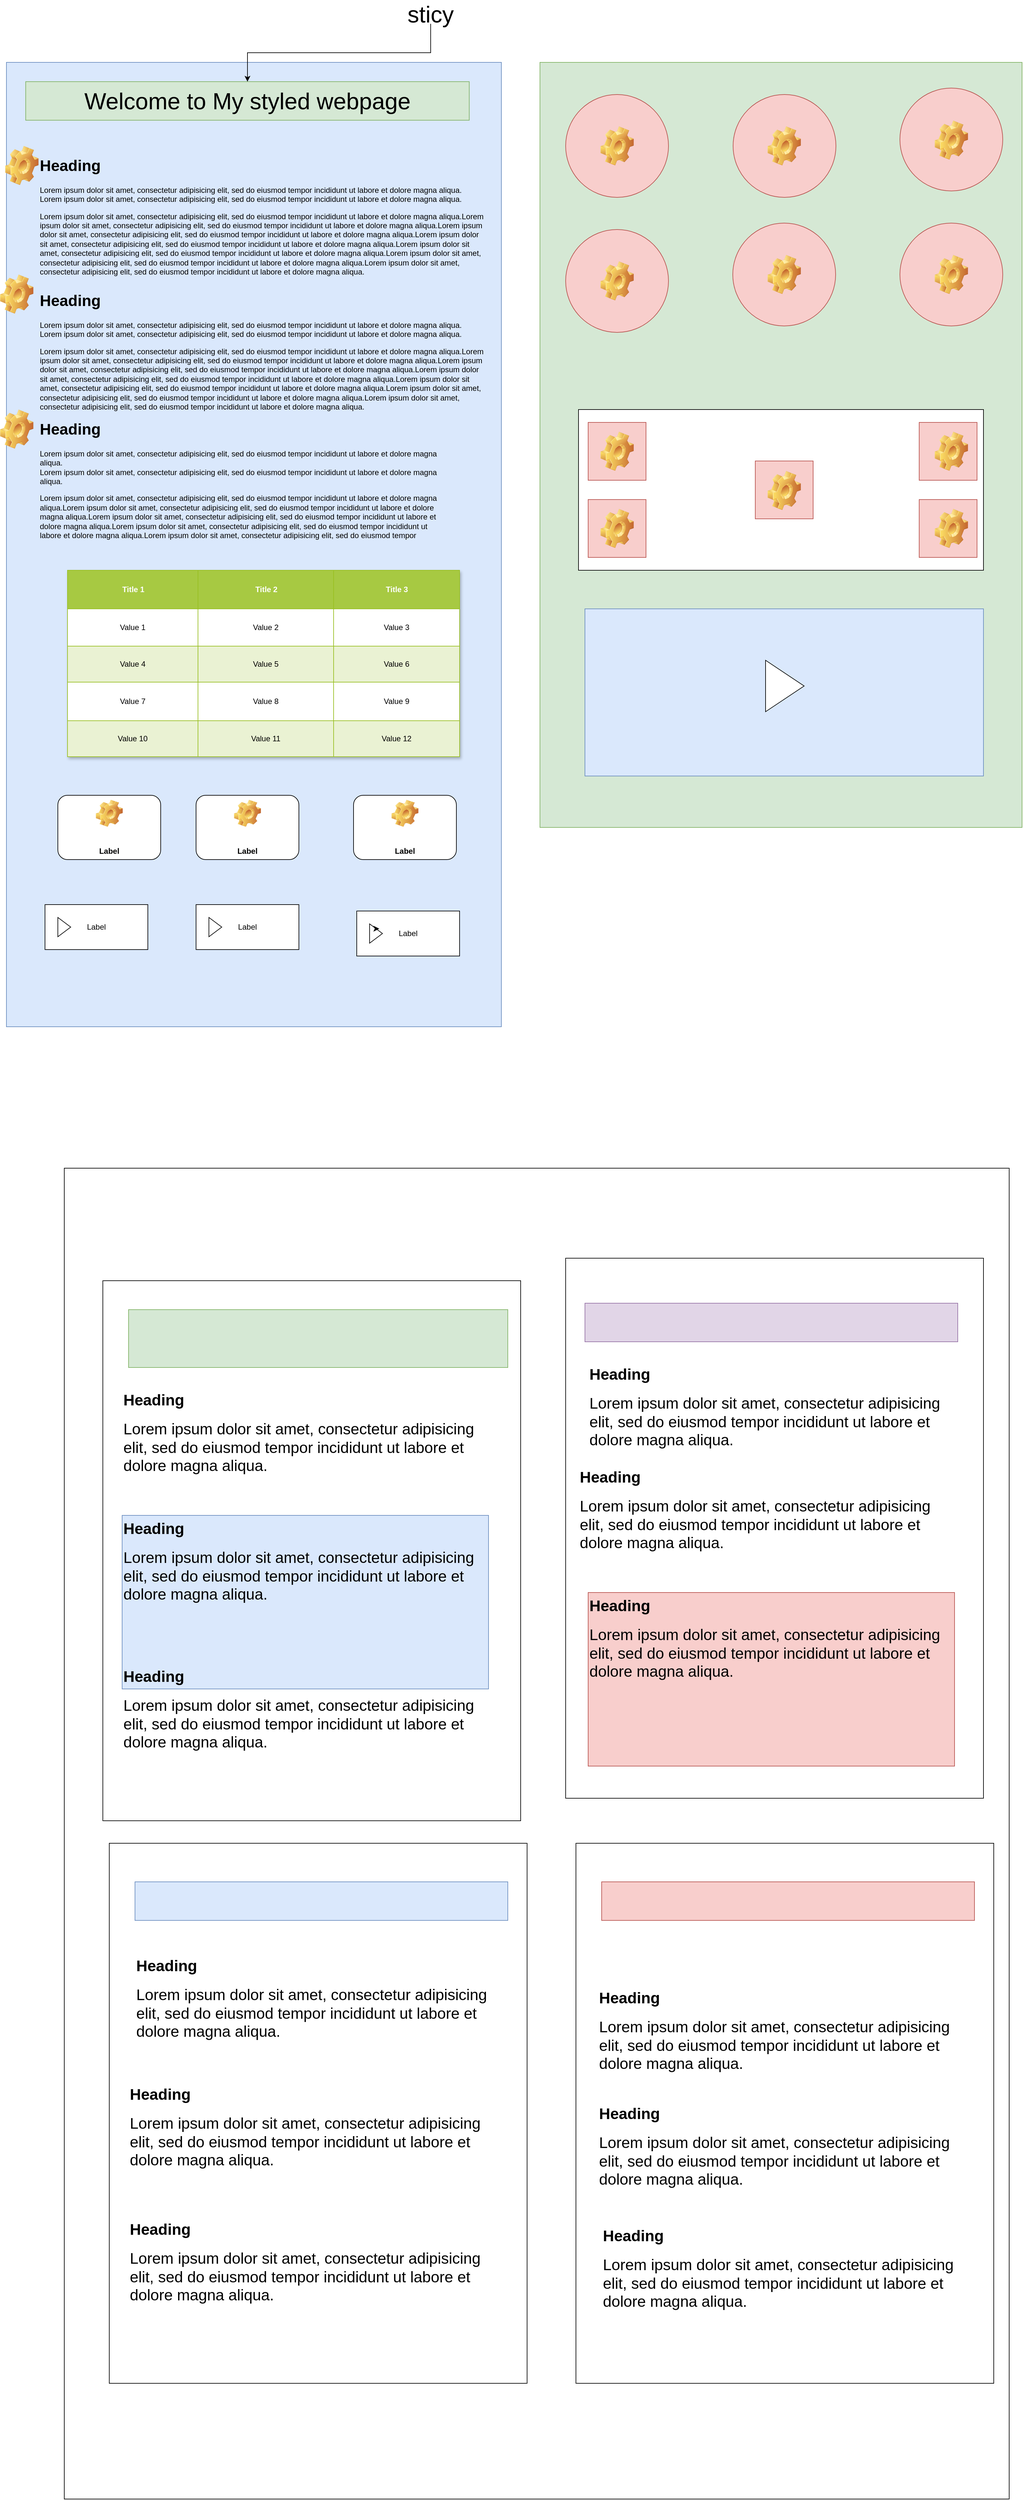 <mxfile version="24.8.3">
  <diagram name="Страница — 1" id="HoLshnCDDDH5uAc-GFAD">
    <mxGraphModel dx="1687" dy="918" grid="1" gridSize="10" guides="1" tooltips="1" connect="1" arrows="1" fold="1" page="1" pageScale="1" pageWidth="827" pageHeight="1169" math="0" shadow="0">
      <root>
        <mxCell id="0" />
        <mxCell id="1" parent="0" />
        <mxCell id="HFtfVX_ovQ1HP7ZbWY39-1" value="" style="rounded=0;whiteSpace=wrap;html=1;fillColor=#dae8fc;strokeColor=#6c8ebf;" parent="1" vertex="1">
          <mxGeometry x="30" y="120" width="770" height="1500" as="geometry" />
        </mxCell>
        <mxCell id="HFtfVX_ovQ1HP7ZbWY39-2" value="&lt;font style=&quot;font-size: 36px;&quot;&gt;Welcome to My styled webpage&lt;/font&gt;" style="rounded=0;whiteSpace=wrap;html=1;fillColor=#d5e8d4;strokeColor=#82b366;" parent="1" vertex="1">
          <mxGeometry x="60" y="150" width="690" height="60" as="geometry" />
        </mxCell>
        <mxCell id="HFtfVX_ovQ1HP7ZbWY39-3" value="&lt;h1 style=&quot;margin-top: 0px;&quot;&gt;Heading&lt;/h1&gt;&lt;p&gt;Lorem ipsum dolor sit amet, consectetur adipisicing elit, sed do eiusmod tempor incididunt ut labore et dolore magna aliqua.&lt;br&gt;Lorem ipsum dolor sit amet, consectetur adipisicing elit, sed do eiusmod tempor incididunt ut labore et dolore magna aliqua.&lt;/p&gt;&lt;p&gt;Lorem ipsum dolor sit amet, consectetur adipisicing elit, sed do eiusmod tempor incididunt ut labore et dolore magna aliqua.&lt;span style=&quot;background-color: initial;&quot;&gt;Lorem ipsum dolor sit amet, consectetur adipisicing elit, sed do eiusmod tempor incididunt ut labore et dolore magna aliqua.&lt;/span&gt;&lt;span style=&quot;background-color: initial;&quot;&gt;Lorem ipsum dolor sit amet, consectetur adipisicing elit, sed do eiusmod tempor incididunt ut labore et dolore magna aliqua.&lt;/span&gt;&lt;span style=&quot;background-color: initial;&quot;&gt;Lorem ipsum dolor sit amet, consectetur adipisicing elit, sed do eiusmod tempor incididunt ut labore et dolore magna aliqua.&lt;/span&gt;&lt;span style=&quot;background-color: initial;&quot;&gt;Lorem ipsum dolor sit amet, consectetur adipisicing elit, sed do eiusmod tempor incididunt ut labore et dolore magna aliqua.&lt;/span&gt;&lt;span style=&quot;background-color: initial;&quot;&gt;Lorem ipsum dolor sit amet, consectetur adipisicing elit, sed do eiusmod tempor incididunt ut labore et dolore magna aliqua.&lt;/span&gt;&lt;span style=&quot;background-color: initial;&quot;&gt;Lorem ipsum dolor sit amet, consectetur adipisicing elit, sed do eiusmod tempor incididunt ut labore et dolore magna aliqua.&lt;/span&gt;&lt;/p&gt;" style="text;html=1;whiteSpace=wrap;overflow=hidden;rounded=0;" parent="1" vertex="1">
          <mxGeometry x="80" y="260" width="700" height="190" as="geometry" />
        </mxCell>
        <mxCell id="HFtfVX_ovQ1HP7ZbWY39-4" value="&lt;h1 style=&quot;margin-top: 0px;&quot;&gt;Heading&lt;/h1&gt;&lt;p&gt;Lorem ipsum dolor sit amet, consectetur adipisicing elit, sed do eiusmod tempor incididunt ut labore et dolore magna aliqua.&lt;br&gt;Lorem ipsum dolor sit amet, consectetur adipisicing elit, sed do eiusmod tempor incididunt ut labore et dolore magna aliqua.&lt;/p&gt;&lt;p&gt;Lorem ipsum dolor sit amet, consectetur adipisicing elit, sed do eiusmod tempor incididunt ut labore et dolore magna aliqua.&lt;span style=&quot;background-color: initial;&quot;&gt;Lorem ipsum dolor sit amet, consectetur adipisicing elit, sed do eiusmod tempor incididunt ut labore et dolore magna aliqua.&lt;/span&gt;&lt;span style=&quot;background-color: initial;&quot;&gt;Lorem ipsum dolor sit amet, consectetur adipisicing elit, sed do eiusmod tempor incididunt ut labore et dolore magna aliqua.&lt;/span&gt;&lt;span style=&quot;background-color: initial;&quot;&gt;Lorem ipsum dolor sit amet, consectetur adipisicing elit, sed do eiusmod tempor incididunt ut labore et dolore magna aliqua.&lt;/span&gt;&lt;span style=&quot;background-color: initial;&quot;&gt;Lorem ipsum dolor sit amet, consectetur adipisicing elit, sed do eiusmod tempor incididunt ut labore et dolore magna aliqua.&lt;/span&gt;&lt;span style=&quot;background-color: initial;&quot;&gt;Lorem ipsum dolor sit amet, consectetur adipisicing elit, sed do eiusmod tempor incididunt ut labore et dolore magna aliqua.&lt;/span&gt;&lt;span style=&quot;background-color: initial;&quot;&gt;Lorem ipsum dolor sit amet, consectetur adipisicing elit, sed do eiusmod tempor incididunt ut labore et dolore magna aliqua.&lt;/span&gt;&lt;/p&gt;" style="text;html=1;whiteSpace=wrap;overflow=hidden;rounded=0;" parent="1" vertex="1">
          <mxGeometry x="80" y="470" width="700" height="190" as="geometry" />
        </mxCell>
        <mxCell id="HFtfVX_ovQ1HP7ZbWY39-5" value="&lt;h1 style=&quot;margin-top: 0px;&quot;&gt;Heading&lt;/h1&gt;&lt;p&gt;Lorem ipsum dolor sit amet, consectetur adipisicing elit, sed do eiusmod tempor incididunt ut labore et dolore magna aliqua.&lt;br&gt;Lorem ipsum dolor sit amet, consectetur adipisicing elit, sed do eiusmod tempor incididunt ut labore et dolore magna aliqua.&lt;/p&gt;&lt;p&gt;Lorem ipsum dolor sit amet, consectetur adipisicing elit, sed do eiusmod tempor incididunt ut labore et dolore magna aliqua.&lt;span style=&quot;background-color: initial;&quot;&gt;Lorem ipsum dolor sit amet, consectetur adipisicing elit, sed do eiusmod tempor incididunt ut labore et dolore magna aliqua.&lt;/span&gt;&lt;span style=&quot;background-color: initial;&quot;&gt;Lorem ipsum dolor sit amet, consectetur adipisicing elit, sed do eiusmod tempor incididunt ut labore et dolore magna aliqua.&lt;/span&gt;&lt;span style=&quot;background-color: initial;&quot;&gt;Lorem ipsum dolor sit amet, consectetur adipisicing elit, sed do eiusmod tempor incididunt ut labore et dolore magna aliqua.&lt;/span&gt;&lt;span style=&quot;background-color: initial;&quot;&gt;Lorem ipsum dolor sit amet, consectetur adipisicing elit, sed do eiusmod tempor incididunt ut labore et dolore magna aliqua.&lt;/span&gt;&lt;span style=&quot;background-color: initial;&quot;&gt;Lorem ipsum dolor sit amet, consectetur adipisicing elit, sed do eiusmod tempor incididunt ut labore et dolore magna aliqua.&lt;/span&gt;&lt;span style=&quot;background-color: initial;&quot;&gt;Lorem ipsum dolor sit amet, consectetur adipisicing elit, sed do eiusmod tempor incididunt ut labore et dolore magna aliqua.&lt;/span&gt;&lt;/p&gt;" style="text;html=1;whiteSpace=wrap;overflow=hidden;rounded=0;" parent="1" vertex="1">
          <mxGeometry x="80" y="670" width="630" height="190" as="geometry" />
        </mxCell>
        <mxCell id="HFtfVX_ovQ1HP7ZbWY39-6" value="" style="shape=image;html=1;verticalLabelPosition=bottom;verticalAlign=top;imageAspect=1;aspect=fixed;image=img/clipart/Gear_128x128.png" parent="1" vertex="1">
          <mxGeometry x="28" y="250" width="52" height="61" as="geometry" />
        </mxCell>
        <mxCell id="HFtfVX_ovQ1HP7ZbWY39-7" value="" style="shape=image;html=1;verticalLabelPosition=bottom;verticalAlign=top;imageAspect=1;aspect=fixed;image=img/clipart/Gear_128x128.png" parent="1" vertex="1">
          <mxGeometry x="20" y="450" width="52" height="61" as="geometry" />
        </mxCell>
        <mxCell id="HFtfVX_ovQ1HP7ZbWY39-8" value="" style="shape=image;html=1;verticalLabelPosition=bottom;verticalAlign=top;imageAspect=1;aspect=fixed;image=img/clipart/Gear_128x128.png" parent="1" vertex="1">
          <mxGeometry x="20" y="660" width="52" height="61" as="geometry" />
        </mxCell>
        <mxCell id="HFtfVX_ovQ1HP7ZbWY39-9" value="Assets" style="childLayout=tableLayout;recursiveResize=0;strokeColor=#98bf21;fillColor=#A7C942;shadow=1;" parent="1" vertex="1">
          <mxGeometry x="125" y="910" width="610" height="290" as="geometry" />
        </mxCell>
        <mxCell id="HFtfVX_ovQ1HP7ZbWY39-10" style="shape=tableRow;horizontal=0;startSize=0;swimlaneHead=0;swimlaneBody=0;top=0;left=0;bottom=0;right=0;dropTarget=0;collapsible=0;recursiveResize=0;expand=0;fontStyle=0;strokeColor=inherit;fillColor=#ffffff;" parent="HFtfVX_ovQ1HP7ZbWY39-9" vertex="1">
          <mxGeometry width="610" height="60" as="geometry" />
        </mxCell>
        <mxCell id="HFtfVX_ovQ1HP7ZbWY39-11" value="Title 1" style="connectable=0;recursiveResize=0;strokeColor=inherit;fillColor=#A7C942;align=center;fontStyle=1;fontColor=#FFFFFF;html=1;" parent="HFtfVX_ovQ1HP7ZbWY39-10" vertex="1">
          <mxGeometry width="203" height="60" as="geometry">
            <mxRectangle width="203" height="60" as="alternateBounds" />
          </mxGeometry>
        </mxCell>
        <mxCell id="HFtfVX_ovQ1HP7ZbWY39-12" value="Title 2" style="connectable=0;recursiveResize=0;strokeColor=inherit;fillColor=#A7C942;align=center;fontStyle=1;fontColor=#FFFFFF;html=1;" parent="HFtfVX_ovQ1HP7ZbWY39-10" vertex="1">
          <mxGeometry x="203" width="211" height="60" as="geometry">
            <mxRectangle width="211" height="60" as="alternateBounds" />
          </mxGeometry>
        </mxCell>
        <mxCell id="HFtfVX_ovQ1HP7ZbWY39-13" value="Title 3" style="connectable=0;recursiveResize=0;strokeColor=inherit;fillColor=#A7C942;align=center;fontStyle=1;fontColor=#FFFFFF;html=1;" parent="HFtfVX_ovQ1HP7ZbWY39-10" vertex="1">
          <mxGeometry x="414" width="196" height="60" as="geometry">
            <mxRectangle width="196" height="60" as="alternateBounds" />
          </mxGeometry>
        </mxCell>
        <mxCell id="HFtfVX_ovQ1HP7ZbWY39-14" value="" style="shape=tableRow;horizontal=0;startSize=0;swimlaneHead=0;swimlaneBody=0;top=0;left=0;bottom=0;right=0;dropTarget=0;collapsible=0;recursiveResize=0;expand=0;fontStyle=0;strokeColor=inherit;fillColor=#ffffff;" parent="HFtfVX_ovQ1HP7ZbWY39-9" vertex="1">
          <mxGeometry y="60" width="610" height="58" as="geometry" />
        </mxCell>
        <mxCell id="HFtfVX_ovQ1HP7ZbWY39-15" value="Value 1" style="connectable=0;recursiveResize=0;strokeColor=inherit;fillColor=inherit;align=center;whiteSpace=wrap;html=1;" parent="HFtfVX_ovQ1HP7ZbWY39-14" vertex="1">
          <mxGeometry width="203" height="58" as="geometry">
            <mxRectangle width="203" height="58" as="alternateBounds" />
          </mxGeometry>
        </mxCell>
        <mxCell id="HFtfVX_ovQ1HP7ZbWY39-16" value="Value 2" style="connectable=0;recursiveResize=0;strokeColor=inherit;fillColor=inherit;align=center;whiteSpace=wrap;html=1;" parent="HFtfVX_ovQ1HP7ZbWY39-14" vertex="1">
          <mxGeometry x="203" width="211" height="58" as="geometry">
            <mxRectangle width="211" height="58" as="alternateBounds" />
          </mxGeometry>
        </mxCell>
        <mxCell id="HFtfVX_ovQ1HP7ZbWY39-17" value="Value 3" style="connectable=0;recursiveResize=0;strokeColor=inherit;fillColor=inherit;align=center;whiteSpace=wrap;html=1;" parent="HFtfVX_ovQ1HP7ZbWY39-14" vertex="1">
          <mxGeometry x="414" width="196" height="58" as="geometry">
            <mxRectangle width="196" height="58" as="alternateBounds" />
          </mxGeometry>
        </mxCell>
        <mxCell id="HFtfVX_ovQ1HP7ZbWY39-18" value="" style="shape=tableRow;horizontal=0;startSize=0;swimlaneHead=0;swimlaneBody=0;top=0;left=0;bottom=0;right=0;dropTarget=0;collapsible=0;recursiveResize=0;expand=0;fontStyle=1;strokeColor=inherit;fillColor=#EAF2D3;" parent="HFtfVX_ovQ1HP7ZbWY39-9" vertex="1">
          <mxGeometry y="118" width="610" height="56" as="geometry" />
        </mxCell>
        <mxCell id="HFtfVX_ovQ1HP7ZbWY39-19" value="Value 4" style="connectable=0;recursiveResize=0;strokeColor=inherit;fillColor=inherit;whiteSpace=wrap;html=1;" parent="HFtfVX_ovQ1HP7ZbWY39-18" vertex="1">
          <mxGeometry width="203" height="56" as="geometry">
            <mxRectangle width="203" height="56" as="alternateBounds" />
          </mxGeometry>
        </mxCell>
        <mxCell id="HFtfVX_ovQ1HP7ZbWY39-20" value="Value 5" style="connectable=0;recursiveResize=0;strokeColor=inherit;fillColor=inherit;whiteSpace=wrap;html=1;" parent="HFtfVX_ovQ1HP7ZbWY39-18" vertex="1">
          <mxGeometry x="203" width="211" height="56" as="geometry">
            <mxRectangle width="211" height="56" as="alternateBounds" />
          </mxGeometry>
        </mxCell>
        <mxCell id="HFtfVX_ovQ1HP7ZbWY39-21" value="Value 6" style="connectable=0;recursiveResize=0;strokeColor=inherit;fillColor=inherit;whiteSpace=wrap;html=1;" parent="HFtfVX_ovQ1HP7ZbWY39-18" vertex="1">
          <mxGeometry x="414" width="196" height="56" as="geometry">
            <mxRectangle width="196" height="56" as="alternateBounds" />
          </mxGeometry>
        </mxCell>
        <mxCell id="HFtfVX_ovQ1HP7ZbWY39-22" value="" style="shape=tableRow;horizontal=0;startSize=0;swimlaneHead=0;swimlaneBody=0;top=0;left=0;bottom=0;right=0;dropTarget=0;collapsible=0;recursiveResize=0;expand=0;fontStyle=0;strokeColor=inherit;fillColor=#ffffff;" parent="HFtfVX_ovQ1HP7ZbWY39-9" vertex="1">
          <mxGeometry y="174" width="610" height="60" as="geometry" />
        </mxCell>
        <mxCell id="HFtfVX_ovQ1HP7ZbWY39-23" value="Value 7" style="connectable=0;recursiveResize=0;strokeColor=inherit;fillColor=inherit;fontStyle=0;align=center;whiteSpace=wrap;html=1;" parent="HFtfVX_ovQ1HP7ZbWY39-22" vertex="1">
          <mxGeometry width="203" height="60" as="geometry">
            <mxRectangle width="203" height="60" as="alternateBounds" />
          </mxGeometry>
        </mxCell>
        <mxCell id="HFtfVX_ovQ1HP7ZbWY39-24" value="Value 8" style="connectable=0;recursiveResize=0;strokeColor=inherit;fillColor=inherit;fontStyle=0;align=center;whiteSpace=wrap;html=1;" parent="HFtfVX_ovQ1HP7ZbWY39-22" vertex="1">
          <mxGeometry x="203" width="211" height="60" as="geometry">
            <mxRectangle width="211" height="60" as="alternateBounds" />
          </mxGeometry>
        </mxCell>
        <mxCell id="HFtfVX_ovQ1HP7ZbWY39-25" value="Value 9" style="connectable=0;recursiveResize=0;strokeColor=inherit;fillColor=inherit;fontStyle=0;align=center;whiteSpace=wrap;html=1;" parent="HFtfVX_ovQ1HP7ZbWY39-22" vertex="1">
          <mxGeometry x="414" width="196" height="60" as="geometry">
            <mxRectangle width="196" height="60" as="alternateBounds" />
          </mxGeometry>
        </mxCell>
        <mxCell id="HFtfVX_ovQ1HP7ZbWY39-26" value="" style="shape=tableRow;horizontal=0;startSize=0;swimlaneHead=0;swimlaneBody=0;top=0;left=0;bottom=0;right=0;dropTarget=0;collapsible=0;recursiveResize=0;expand=0;fontStyle=1;strokeColor=inherit;fillColor=#EAF2D3;" parent="HFtfVX_ovQ1HP7ZbWY39-9" vertex="1">
          <mxGeometry y="234" width="610" height="56" as="geometry" />
        </mxCell>
        <mxCell id="HFtfVX_ovQ1HP7ZbWY39-27" value="Value 10" style="connectable=0;recursiveResize=0;strokeColor=inherit;fillColor=inherit;whiteSpace=wrap;html=1;" parent="HFtfVX_ovQ1HP7ZbWY39-26" vertex="1">
          <mxGeometry width="203" height="56" as="geometry">
            <mxRectangle width="203" height="56" as="alternateBounds" />
          </mxGeometry>
        </mxCell>
        <mxCell id="HFtfVX_ovQ1HP7ZbWY39-28" value="Value 11" style="connectable=0;recursiveResize=0;strokeColor=inherit;fillColor=inherit;whiteSpace=wrap;html=1;" parent="HFtfVX_ovQ1HP7ZbWY39-26" vertex="1">
          <mxGeometry x="203" width="211" height="56" as="geometry">
            <mxRectangle width="211" height="56" as="alternateBounds" />
          </mxGeometry>
        </mxCell>
        <mxCell id="HFtfVX_ovQ1HP7ZbWY39-29" value="Value 12" style="connectable=0;recursiveResize=0;strokeColor=inherit;fillColor=inherit;whiteSpace=wrap;html=1;" parent="HFtfVX_ovQ1HP7ZbWY39-26" vertex="1">
          <mxGeometry x="414" width="196" height="56" as="geometry">
            <mxRectangle width="196" height="56" as="alternateBounds" />
          </mxGeometry>
        </mxCell>
        <mxCell id="HFtfVX_ovQ1HP7ZbWY39-30" value="Label" style="label;whiteSpace=wrap;html=1;align=center;verticalAlign=bottom;spacingLeft=0;spacingBottom=4;imageAlign=center;imageVerticalAlign=top;image=img/clipart/Gear_128x128.png" parent="1" vertex="1">
          <mxGeometry x="110" y="1260" width="160" height="100" as="geometry" />
        </mxCell>
        <mxCell id="HFtfVX_ovQ1HP7ZbWY39-31" value="Label" style="label;whiteSpace=wrap;html=1;align=center;verticalAlign=bottom;spacingLeft=0;spacingBottom=4;imageAlign=center;imageVerticalAlign=top;image=img/clipart/Gear_128x128.png" parent="1" vertex="1">
          <mxGeometry x="325" y="1260" width="160" height="100" as="geometry" />
        </mxCell>
        <mxCell id="HFtfVX_ovQ1HP7ZbWY39-32" value="Label" style="label;whiteSpace=wrap;html=1;align=center;verticalAlign=bottom;spacingLeft=0;spacingBottom=4;imageAlign=center;imageVerticalAlign=top;image=img/clipart/Gear_128x128.png" parent="1" vertex="1">
          <mxGeometry x="570" y="1260" width="160" height="100" as="geometry" />
        </mxCell>
        <mxCell id="HFtfVX_ovQ1HP7ZbWY39-33" value="Label" style="html=1;whiteSpace=wrap;container=1;recursiveResize=0;collapsible=0;" parent="1" vertex="1">
          <mxGeometry x="90" y="1430" width="160" height="70" as="geometry" />
        </mxCell>
        <mxCell id="HFtfVX_ovQ1HP7ZbWY39-34" value="" style="triangle;html=1;whiteSpace=wrap;" parent="HFtfVX_ovQ1HP7ZbWY39-33" vertex="1">
          <mxGeometry x="20" y="20" width="20" height="30" as="geometry" />
        </mxCell>
        <mxCell id="HFtfVX_ovQ1HP7ZbWY39-35" value="Label" style="html=1;whiteSpace=wrap;container=1;recursiveResize=0;collapsible=0;" parent="1" vertex="1">
          <mxGeometry x="325" y="1430" width="160" height="70" as="geometry" />
        </mxCell>
        <mxCell id="HFtfVX_ovQ1HP7ZbWY39-36" value="" style="triangle;html=1;whiteSpace=wrap;" parent="HFtfVX_ovQ1HP7ZbWY39-35" vertex="1">
          <mxGeometry x="20" y="20" width="20" height="30" as="geometry" />
        </mxCell>
        <mxCell id="HFtfVX_ovQ1HP7ZbWY39-37" value="Label" style="html=1;whiteSpace=wrap;container=1;recursiveResize=0;collapsible=0;" parent="1" vertex="1">
          <mxGeometry x="575" y="1440" width="160" height="70" as="geometry" />
        </mxCell>
        <mxCell id="HFtfVX_ovQ1HP7ZbWY39-38" value="" style="triangle;html=1;whiteSpace=wrap;" parent="HFtfVX_ovQ1HP7ZbWY39-37" vertex="1">
          <mxGeometry x="20" y="20" width="20" height="30" as="geometry" />
        </mxCell>
        <mxCell id="HFtfVX_ovQ1HP7ZbWY39-65" style="edgeStyle=orthogonalEdgeStyle;rounded=0;orthogonalLoop=1;jettySize=auto;html=1;exitX=0.5;exitY=0;exitDx=0;exitDy=0;entryX=0.219;entryY=0.392;entryDx=0;entryDy=0;entryPerimeter=0;" parent="HFtfVX_ovQ1HP7ZbWY39-37" source="HFtfVX_ovQ1HP7ZbWY39-38" target="HFtfVX_ovQ1HP7ZbWY39-37" edge="1">
          <mxGeometry relative="1" as="geometry" />
        </mxCell>
        <mxCell id="HFtfVX_ovQ1HP7ZbWY39-39" value="" style="rounded=0;whiteSpace=wrap;html=1;fillColor=#d5e8d4;strokeColor=#82b366;" parent="1" vertex="1">
          <mxGeometry x="860" y="120" width="750" height="1190" as="geometry" />
        </mxCell>
        <mxCell id="HFtfVX_ovQ1HP7ZbWY39-40" value="" style="ellipse;whiteSpace=wrap;html=1;aspect=fixed;fillColor=#f8cecc;strokeColor=#b85450;" parent="1" vertex="1">
          <mxGeometry x="900" y="170" width="160" height="160" as="geometry" />
        </mxCell>
        <mxCell id="HFtfVX_ovQ1HP7ZbWY39-41" value="" style="ellipse;whiteSpace=wrap;html=1;aspect=fixed;fillColor=#f8cecc;strokeColor=#b85450;" parent="1" vertex="1">
          <mxGeometry x="900" y="380" width="160" height="160" as="geometry" />
        </mxCell>
        <mxCell id="HFtfVX_ovQ1HP7ZbWY39-42" value="" style="ellipse;whiteSpace=wrap;html=1;aspect=fixed;fillColor=#f8cecc;strokeColor=#b85450;" parent="1" vertex="1">
          <mxGeometry x="1160.5" y="170" width="160" height="160" as="geometry" />
        </mxCell>
        <mxCell id="HFtfVX_ovQ1HP7ZbWY39-43" value="" style="ellipse;whiteSpace=wrap;html=1;aspect=fixed;fillColor=#f8cecc;strokeColor=#b85450;" parent="1" vertex="1">
          <mxGeometry x="1420" y="160" width="160" height="160" as="geometry" />
        </mxCell>
        <mxCell id="HFtfVX_ovQ1HP7ZbWY39-44" value="" style="ellipse;whiteSpace=wrap;html=1;aspect=fixed;fillColor=#f8cecc;strokeColor=#b85450;" parent="1" vertex="1">
          <mxGeometry x="1160" y="370" width="160" height="160" as="geometry" />
        </mxCell>
        <mxCell id="HFtfVX_ovQ1HP7ZbWY39-45" value="" style="ellipse;whiteSpace=wrap;html=1;aspect=fixed;fillColor=#f8cecc;strokeColor=#b85450;" parent="1" vertex="1">
          <mxGeometry x="1420" y="370" width="160" height="160" as="geometry" />
        </mxCell>
        <mxCell id="HFtfVX_ovQ1HP7ZbWY39-46" value="" style="shape=image;html=1;verticalLabelPosition=bottom;verticalAlign=top;imageAspect=1;aspect=fixed;image=img/clipart/Gear_128x128.png" parent="1" vertex="1">
          <mxGeometry x="954" y="219.5" width="52" height="61" as="geometry" />
        </mxCell>
        <mxCell id="HFtfVX_ovQ1HP7ZbWY39-47" value="" style="shape=image;html=1;verticalLabelPosition=bottom;verticalAlign=top;imageAspect=1;aspect=fixed;image=img/clipart/Gear_128x128.png" parent="1" vertex="1">
          <mxGeometry x="1214" y="219.5" width="52" height="61" as="geometry" />
        </mxCell>
        <mxCell id="HFtfVX_ovQ1HP7ZbWY39-48" value="" style="shape=image;html=1;verticalLabelPosition=bottom;verticalAlign=top;imageAspect=1;aspect=fixed;image=img/clipart/Gear_128x128.png" parent="1" vertex="1">
          <mxGeometry x="1474" y="210.5" width="52" height="61" as="geometry" />
        </mxCell>
        <mxCell id="HFtfVX_ovQ1HP7ZbWY39-49" value="" style="shape=image;html=1;verticalLabelPosition=bottom;verticalAlign=top;imageAspect=1;aspect=fixed;image=img/clipart/Gear_128x128.png" parent="1" vertex="1">
          <mxGeometry x="954" y="429.5" width="52" height="61" as="geometry" />
        </mxCell>
        <mxCell id="HFtfVX_ovQ1HP7ZbWY39-50" value="" style="shape=image;html=1;verticalLabelPosition=bottom;verticalAlign=top;imageAspect=1;aspect=fixed;image=img/clipart/Gear_128x128.png" parent="1" vertex="1">
          <mxGeometry x="1214" y="419.5" width="52" height="61" as="geometry" />
        </mxCell>
        <mxCell id="HFtfVX_ovQ1HP7ZbWY39-51" value="" style="shape=image;html=1;verticalLabelPosition=bottom;verticalAlign=top;imageAspect=1;aspect=fixed;image=img/clipart/Gear_128x128.png" parent="1" vertex="1">
          <mxGeometry x="1474" y="419.5" width="52" height="61" as="geometry" />
        </mxCell>
        <mxCell id="HFtfVX_ovQ1HP7ZbWY39-52" value="" style="rounded=0;whiteSpace=wrap;html=1;" parent="1" vertex="1">
          <mxGeometry x="920" y="660" width="630" height="250" as="geometry" />
        </mxCell>
        <mxCell id="HFtfVX_ovQ1HP7ZbWY39-53" value="" style="rounded=0;whiteSpace=wrap;html=1;fillColor=#f8cecc;strokeColor=#b85450;" parent="1" vertex="1">
          <mxGeometry x="935" y="680" width="90" height="90" as="geometry" />
        </mxCell>
        <mxCell id="HFtfVX_ovQ1HP7ZbWY39-54" value="" style="rounded=0;whiteSpace=wrap;html=1;fillColor=#f8cecc;strokeColor=#b85450;" parent="1" vertex="1">
          <mxGeometry x="1450" y="680" width="90" height="90" as="geometry" />
        </mxCell>
        <mxCell id="HFtfVX_ovQ1HP7ZbWY39-55" value="" style="rounded=0;whiteSpace=wrap;html=1;fillColor=#f8cecc;strokeColor=#b85450;" parent="1" vertex="1">
          <mxGeometry x="935" y="800" width="90" height="90" as="geometry" />
        </mxCell>
        <mxCell id="HFtfVX_ovQ1HP7ZbWY39-56" value="" style="rounded=0;whiteSpace=wrap;html=1;fillColor=#f8cecc;strokeColor=#b85450;" parent="1" vertex="1">
          <mxGeometry x="1450" y="800" width="90" height="90" as="geometry" />
        </mxCell>
        <mxCell id="HFtfVX_ovQ1HP7ZbWY39-57" value="" style="rounded=0;whiteSpace=wrap;html=1;fillColor=#f8cecc;strokeColor=#b85450;" parent="1" vertex="1">
          <mxGeometry x="1195" y="740" width="90" height="90" as="geometry" />
        </mxCell>
        <mxCell id="HFtfVX_ovQ1HP7ZbWY39-58" value="" style="shape=image;html=1;verticalLabelPosition=bottom;verticalAlign=top;imageAspect=1;aspect=fixed;image=img/clipart/Gear_128x128.png" parent="1" vertex="1">
          <mxGeometry x="954" y="694.5" width="52" height="61" as="geometry" />
        </mxCell>
        <mxCell id="HFtfVX_ovQ1HP7ZbWY39-59" value="" style="shape=image;html=1;verticalLabelPosition=bottom;verticalAlign=top;imageAspect=1;aspect=fixed;image=img/clipart/Gear_128x128.png" parent="1" vertex="1">
          <mxGeometry x="1474" y="694.5" width="52" height="61" as="geometry" />
        </mxCell>
        <mxCell id="HFtfVX_ovQ1HP7ZbWY39-60" value="" style="shape=image;html=1;verticalLabelPosition=bottom;verticalAlign=top;imageAspect=1;aspect=fixed;image=img/clipart/Gear_128x128.png" parent="1" vertex="1">
          <mxGeometry x="954" y="814.5" width="52" height="61" as="geometry" />
        </mxCell>
        <mxCell id="HFtfVX_ovQ1HP7ZbWY39-61" value="" style="shape=image;html=1;verticalLabelPosition=bottom;verticalAlign=top;imageAspect=1;aspect=fixed;image=img/clipart/Gear_128x128.png" parent="1" vertex="1">
          <mxGeometry x="1474" y="814.5" width="52" height="61" as="geometry" />
        </mxCell>
        <mxCell id="HFtfVX_ovQ1HP7ZbWY39-62" value="" style="shape=image;html=1;verticalLabelPosition=bottom;verticalAlign=top;imageAspect=1;aspect=fixed;image=img/clipart/Gear_128x128.png" parent="1" vertex="1">
          <mxGeometry x="1214" y="755.5" width="52" height="61" as="geometry" />
        </mxCell>
        <mxCell id="HFtfVX_ovQ1HP7ZbWY39-64" style="edgeStyle=orthogonalEdgeStyle;rounded=0;orthogonalLoop=1;jettySize=auto;html=1;" parent="1" source="HFtfVX_ovQ1HP7ZbWY39-63" target="HFtfVX_ovQ1HP7ZbWY39-2" edge="1">
          <mxGeometry relative="1" as="geometry" />
        </mxCell>
        <mxCell id="HFtfVX_ovQ1HP7ZbWY39-63" value="&lt;font style=&quot;font-size: 36px;&quot;&gt;sticy&lt;/font&gt;" style="text;html=1;align=center;verticalAlign=middle;whiteSpace=wrap;rounded=0;" parent="1" vertex="1">
          <mxGeometry x="660" y="30" width="60" height="30" as="geometry" />
        </mxCell>
        <mxCell id="HFtfVX_ovQ1HP7ZbWY39-66" value="" style="rounded=0;whiteSpace=wrap;html=1;fillColor=#dae8fc;strokeColor=#6c8ebf;" parent="1" vertex="1">
          <mxGeometry x="930" y="970" width="620" height="260" as="geometry" />
        </mxCell>
        <mxCell id="HFtfVX_ovQ1HP7ZbWY39-67" value="" style="triangle;whiteSpace=wrap;html=1;" parent="1" vertex="1">
          <mxGeometry x="1211" y="1050" width="60" height="80" as="geometry" />
        </mxCell>
        <mxCell id="SUSWmpNyNVEJPsFfWAn5-1" value="" style="rounded=0;whiteSpace=wrap;html=1;" vertex="1" parent="1">
          <mxGeometry x="120" y="1840" width="1470" height="2070" as="geometry" />
        </mxCell>
        <mxCell id="SUSWmpNyNVEJPsFfWAn5-2" value="" style="rounded=0;whiteSpace=wrap;html=1;" vertex="1" parent="1">
          <mxGeometry x="180" y="2015" width="650" height="840" as="geometry" />
        </mxCell>
        <mxCell id="SUSWmpNyNVEJPsFfWAn5-3" value="" style="rounded=0;whiteSpace=wrap;html=1;" vertex="1" parent="1">
          <mxGeometry x="900" y="1980" width="650" height="840" as="geometry" />
        </mxCell>
        <mxCell id="SUSWmpNyNVEJPsFfWAn5-4" value="" style="rounded=0;whiteSpace=wrap;html=1;" vertex="1" parent="1">
          <mxGeometry x="190" y="2890" width="650" height="840" as="geometry" />
        </mxCell>
        <mxCell id="SUSWmpNyNVEJPsFfWAn5-5" value="" style="rounded=0;whiteSpace=wrap;html=1;" vertex="1" parent="1">
          <mxGeometry x="916" y="2890" width="650" height="840" as="geometry" />
        </mxCell>
        <mxCell id="SUSWmpNyNVEJPsFfWAn5-6" value="&lt;h1 style=&quot;margin-top: 0px;&quot;&gt;Heading&lt;/h1&gt;&lt;p&gt;&lt;font style=&quot;font-size: 24px;&quot;&gt;Lorem ipsum dolor sit amet, consectetur adipisicing elit, sed do eiusmod tempor incididunt ut labore et dolore magna aliqua.&lt;/font&gt;&lt;/p&gt;" style="text;html=1;whiteSpace=wrap;overflow=hidden;rounded=0;" vertex="1" parent="1">
          <mxGeometry x="210" y="2180" width="570" height="270" as="geometry" />
        </mxCell>
        <mxCell id="SUSWmpNyNVEJPsFfWAn5-7" value="&lt;h1 style=&quot;margin-top: 0px;&quot;&gt;Heading&lt;/h1&gt;&lt;p&gt;&lt;font style=&quot;font-size: 24px;&quot;&gt;Lorem ipsum dolor sit amet, consectetur adipisicing elit, sed do eiusmod tempor incididunt ut labore et dolore magna aliqua.&lt;/font&gt;&lt;/p&gt;" style="text;html=1;whiteSpace=wrap;overflow=hidden;rounded=0;fillColor=#dae8fc;strokeColor=#6c8ebf;" vertex="1" parent="1">
          <mxGeometry x="210" y="2380" width="570" height="270" as="geometry" />
        </mxCell>
        <mxCell id="SUSWmpNyNVEJPsFfWAn5-8" value="&lt;h1 style=&quot;margin-top: 0px;&quot;&gt;Heading&lt;/h1&gt;&lt;p&gt;&lt;font style=&quot;font-size: 24px;&quot;&gt;Lorem ipsum dolor sit amet, consectetur adipisicing elit, sed do eiusmod tempor incididunt ut labore et dolore magna aliqua.&lt;/font&gt;&lt;/p&gt;" style="text;html=1;whiteSpace=wrap;overflow=hidden;rounded=0;" vertex="1" parent="1">
          <mxGeometry x="210" y="2610" width="570" height="270" as="geometry" />
        </mxCell>
        <mxCell id="SUSWmpNyNVEJPsFfWAn5-10" value="" style="rounded=0;whiteSpace=wrap;html=1;fillColor=#d5e8d4;strokeColor=#82b366;" vertex="1" parent="1">
          <mxGeometry x="220" y="2060" width="590" height="90" as="geometry" />
        </mxCell>
        <mxCell id="SUSWmpNyNVEJPsFfWAn5-11" value="&lt;h1 style=&quot;margin-top: 0px;&quot;&gt;Heading&lt;/h1&gt;&lt;p&gt;&lt;font style=&quot;font-size: 24px;&quot;&gt;Lorem ipsum dolor sit amet, consectetur adipisicing elit, sed do eiusmod tempor incididunt ut labore et dolore magna aliqua.&lt;/font&gt;&lt;/p&gt;" style="text;html=1;whiteSpace=wrap;overflow=hidden;rounded=0;" vertex="1" parent="1">
          <mxGeometry x="935" y="2140" width="570" height="270" as="geometry" />
        </mxCell>
        <mxCell id="SUSWmpNyNVEJPsFfWAn5-12" value="&lt;h1 style=&quot;margin-top: 0px;&quot;&gt;Heading&lt;/h1&gt;&lt;p&gt;&lt;font style=&quot;font-size: 24px;&quot;&gt;Lorem ipsum dolor sit amet, consectetur adipisicing elit, sed do eiusmod tempor incididunt ut labore et dolore magna aliqua.&lt;/font&gt;&lt;/p&gt;" style="text;html=1;whiteSpace=wrap;overflow=hidden;rounded=0;" vertex="1" parent="1">
          <mxGeometry x="920" y="2300" width="570" height="270" as="geometry" />
        </mxCell>
        <mxCell id="SUSWmpNyNVEJPsFfWAn5-13" value="&lt;h1 style=&quot;margin-top: 0px;&quot;&gt;Heading&lt;/h1&gt;&lt;p&gt;&lt;font style=&quot;font-size: 24px;&quot;&gt;Lorem ipsum dolor sit amet, consectetur adipisicing elit, sed do eiusmod tempor incididunt ut labore et dolore magna aliqua.&lt;/font&gt;&lt;/p&gt;" style="text;html=1;whiteSpace=wrap;overflow=hidden;rounded=0;fillColor=#f8cecc;strokeColor=#b85450;" vertex="1" parent="1">
          <mxGeometry x="935" y="2500" width="570" height="270" as="geometry" />
        </mxCell>
        <mxCell id="SUSWmpNyNVEJPsFfWAn5-14" value="" style="rounded=0;whiteSpace=wrap;html=1;fillColor=#e1d5e7;strokeColor=#9673a6;" vertex="1" parent="1">
          <mxGeometry x="930" y="2050" width="580" height="60" as="geometry" />
        </mxCell>
        <mxCell id="SUSWmpNyNVEJPsFfWAn5-15" value="" style="rounded=0;whiteSpace=wrap;html=1;fillColor=#dae8fc;strokeColor=#6c8ebf;" vertex="1" parent="1">
          <mxGeometry x="230" y="2950" width="580" height="60" as="geometry" />
        </mxCell>
        <mxCell id="SUSWmpNyNVEJPsFfWAn5-16" value="&lt;h1 style=&quot;margin-top: 0px;&quot;&gt;Heading&lt;/h1&gt;&lt;p&gt;&lt;font style=&quot;font-size: 24px;&quot;&gt;Lorem ipsum dolor sit amet, consectetur adipisicing elit, sed do eiusmod tempor incididunt ut labore et dolore magna aliqua.&lt;/font&gt;&lt;/p&gt;" style="text;html=1;whiteSpace=wrap;overflow=hidden;rounded=0;" vertex="1" parent="1">
          <mxGeometry x="230" y="3060" width="570" height="270" as="geometry" />
        </mxCell>
        <mxCell id="SUSWmpNyNVEJPsFfWAn5-17" value="&lt;h1 style=&quot;margin-top: 0px;&quot;&gt;Heading&lt;/h1&gt;&lt;p&gt;&lt;font style=&quot;font-size: 24px;&quot;&gt;Lorem ipsum dolor sit amet, consectetur adipisicing elit, sed do eiusmod tempor incididunt ut labore et dolore magna aliqua.&lt;/font&gt;&lt;/p&gt;" style="text;html=1;whiteSpace=wrap;overflow=hidden;rounded=0;" vertex="1" parent="1">
          <mxGeometry x="220" y="3260" width="570" height="270" as="geometry" />
        </mxCell>
        <mxCell id="SUSWmpNyNVEJPsFfWAn5-18" value="&lt;h1 style=&quot;margin-top: 0px;&quot;&gt;Heading&lt;/h1&gt;&lt;p&gt;&lt;font style=&quot;font-size: 24px;&quot;&gt;Lorem ipsum dolor sit amet, consectetur adipisicing elit, sed do eiusmod tempor incididunt ut labore et dolore magna aliqua.&lt;/font&gt;&lt;/p&gt;" style="text;html=1;whiteSpace=wrap;overflow=hidden;rounded=0;" vertex="1" parent="1">
          <mxGeometry x="220" y="3470" width="570" height="270" as="geometry" />
        </mxCell>
        <mxCell id="SUSWmpNyNVEJPsFfWAn5-19" value="&lt;h1 style=&quot;margin-top: 0px;&quot;&gt;Heading&lt;/h1&gt;&lt;p&gt;&lt;font style=&quot;font-size: 24px;&quot;&gt;Lorem ipsum dolor sit amet, consectetur adipisicing elit, sed do eiusmod tempor incididunt ut labore et dolore magna aliqua.&lt;/font&gt;&lt;/p&gt;" style="text;html=1;whiteSpace=wrap;overflow=hidden;rounded=0;" vertex="1" parent="1">
          <mxGeometry x="956" y="3480" width="570" height="270" as="geometry" />
        </mxCell>
        <mxCell id="SUSWmpNyNVEJPsFfWAn5-20" value="&lt;h1 style=&quot;margin-top: 0px;&quot;&gt;Heading&lt;/h1&gt;&lt;p&gt;&lt;font style=&quot;font-size: 24px;&quot;&gt;Lorem ipsum dolor sit amet, consectetur adipisicing elit, sed do eiusmod tempor incididunt ut labore et dolore magna aliqua.&lt;/font&gt;&lt;/p&gt;" style="text;html=1;whiteSpace=wrap;overflow=hidden;rounded=0;" vertex="1" parent="1">
          <mxGeometry x="950" y="3290" width="570" height="270" as="geometry" />
        </mxCell>
        <mxCell id="SUSWmpNyNVEJPsFfWAn5-21" value="&lt;h1 style=&quot;margin-top: 0px;&quot;&gt;Heading&lt;/h1&gt;&lt;p&gt;&lt;font style=&quot;font-size: 24px;&quot;&gt;Lorem ipsum dolor sit amet, consectetur adipisicing elit, sed do eiusmod tempor incididunt ut labore et dolore magna aliqua.&lt;/font&gt;&lt;/p&gt;" style="text;html=1;whiteSpace=wrap;overflow=hidden;rounded=0;" vertex="1" parent="1">
          <mxGeometry x="950" y="3110" width="570" height="270" as="geometry" />
        </mxCell>
        <mxCell id="SUSWmpNyNVEJPsFfWAn5-23" value="" style="rounded=0;whiteSpace=wrap;html=1;fillColor=#f8cecc;strokeColor=#b85450;" vertex="1" parent="1">
          <mxGeometry x="956" y="2950" width="580" height="60" as="geometry" />
        </mxCell>
      </root>
    </mxGraphModel>
  </diagram>
</mxfile>

